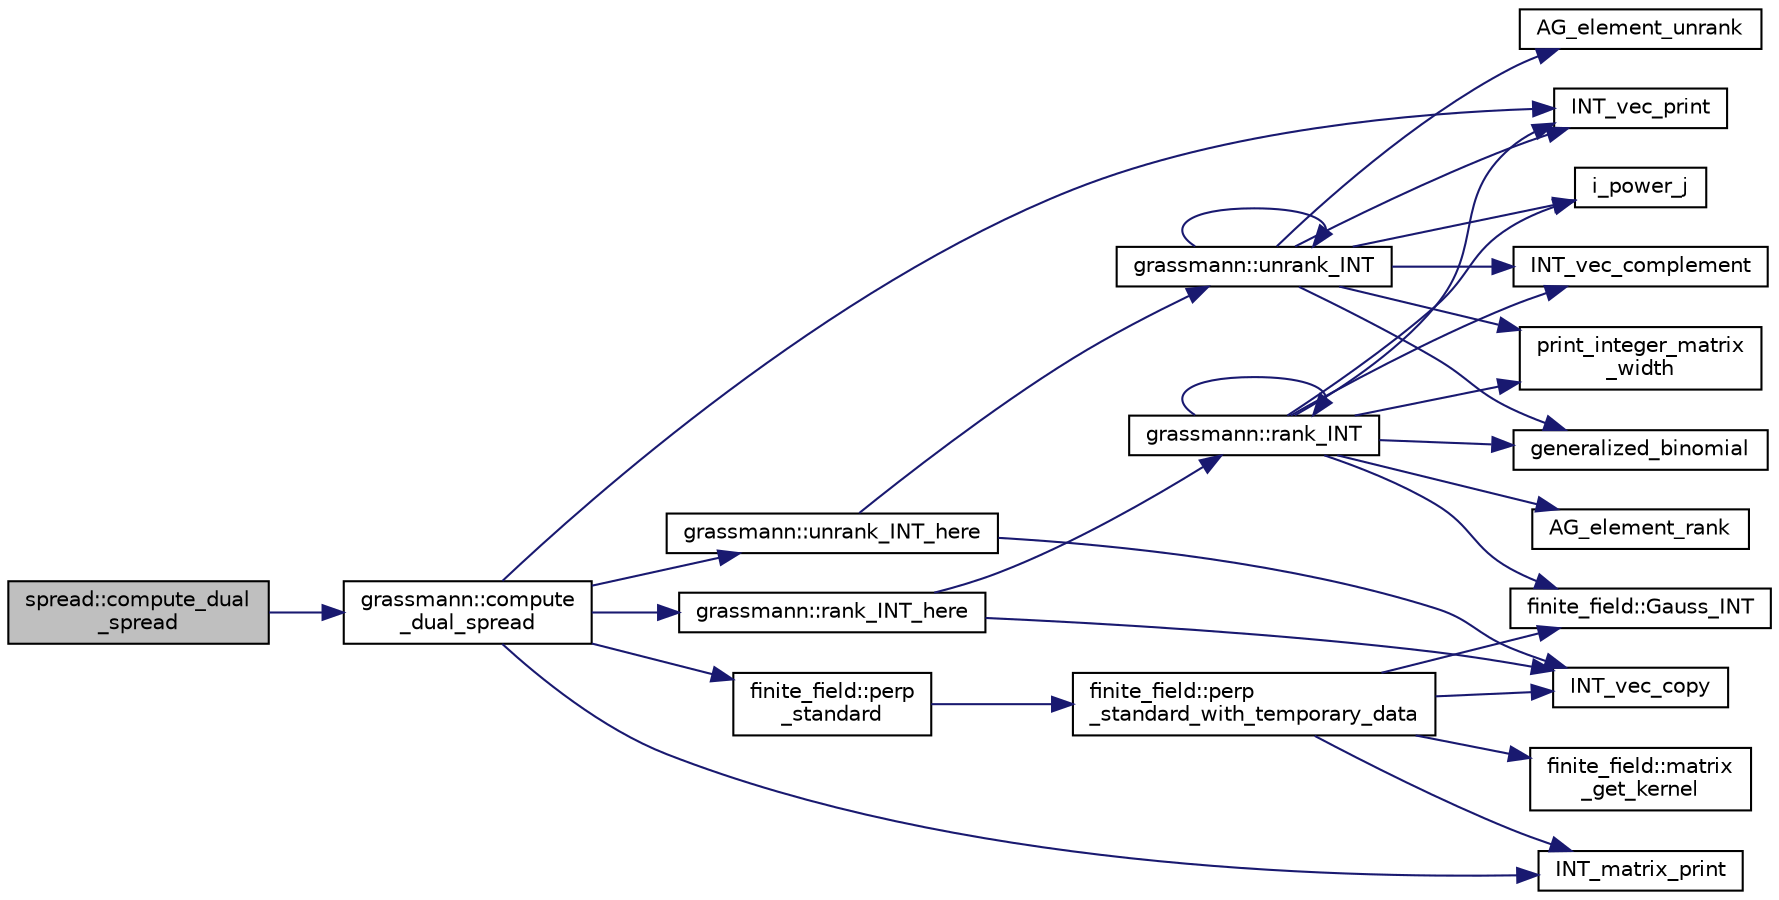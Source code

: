 digraph "spread::compute_dual_spread"
{
  edge [fontname="Helvetica",fontsize="10",labelfontname="Helvetica",labelfontsize="10"];
  node [fontname="Helvetica",fontsize="10",shape=record];
  rankdir="LR";
  Node978 [label="spread::compute_dual\l_spread",height=0.2,width=0.4,color="black", fillcolor="grey75", style="filled", fontcolor="black"];
  Node978 -> Node979 [color="midnightblue",fontsize="10",style="solid",fontname="Helvetica"];
  Node979 [label="grassmann::compute\l_dual_spread",height=0.2,width=0.4,color="black", fillcolor="white", style="filled",URL="$df/d02/classgrassmann.html#af6fd6d1553bae5a487b7ef268e62155b"];
  Node979 -> Node980 [color="midnightblue",fontsize="10",style="solid",fontname="Helvetica"];
  Node980 [label="INT_vec_print",height=0.2,width=0.4,color="black", fillcolor="white", style="filled",URL="$df/dbf/sajeeb_8_c.html#a79a5901af0b47dd0d694109543c027fe"];
  Node979 -> Node981 [color="midnightblue",fontsize="10",style="solid",fontname="Helvetica"];
  Node981 [label="grassmann::unrank_INT_here",height=0.2,width=0.4,color="black", fillcolor="white", style="filled",URL="$df/d02/classgrassmann.html#aa51bb30ed0feb7ad87d500b76e0b3cbe"];
  Node981 -> Node982 [color="midnightblue",fontsize="10",style="solid",fontname="Helvetica"];
  Node982 [label="grassmann::unrank_INT",height=0.2,width=0.4,color="black", fillcolor="white", style="filled",URL="$df/d02/classgrassmann.html#a32079405b95a6da2ba1420567d762d64"];
  Node982 -> Node983 [color="midnightblue",fontsize="10",style="solid",fontname="Helvetica"];
  Node983 [label="generalized_binomial",height=0.2,width=0.4,color="black", fillcolor="white", style="filled",URL="$d2/d7c/combinatorics_8_c.html#a24762dc22e45175d18ec1ec1d2556ae8"];
  Node982 -> Node984 [color="midnightblue",fontsize="10",style="solid",fontname="Helvetica"];
  Node984 [label="i_power_j",height=0.2,width=0.4,color="black", fillcolor="white", style="filled",URL="$de/dc5/algebra__and__number__theory_8h.html#a39b321523e8957d701618bb5cac542b5"];
  Node982 -> Node985 [color="midnightblue",fontsize="10",style="solid",fontname="Helvetica"];
  Node985 [label="AG_element_unrank",height=0.2,width=0.4,color="black", fillcolor="white", style="filled",URL="$d4/d67/geometry_8h.html#a4a33b86c87b2879b97cfa1327abe2885"];
  Node982 -> Node980 [color="midnightblue",fontsize="10",style="solid",fontname="Helvetica"];
  Node982 -> Node982 [color="midnightblue",fontsize="10",style="solid",fontname="Helvetica"];
  Node982 -> Node986 [color="midnightblue",fontsize="10",style="solid",fontname="Helvetica"];
  Node986 [label="INT_vec_complement",height=0.2,width=0.4,color="black", fillcolor="white", style="filled",URL="$d5/db4/io__and__os_8h.html#a2a0a724647575fcd3090c763985eb81a"];
  Node982 -> Node987 [color="midnightblue",fontsize="10",style="solid",fontname="Helvetica"];
  Node987 [label="print_integer_matrix\l_width",height=0.2,width=0.4,color="black", fillcolor="white", style="filled",URL="$d5/db4/io__and__os_8h.html#aa78f3e73fc2179251bd15adbcc31573f"];
  Node981 -> Node988 [color="midnightblue",fontsize="10",style="solid",fontname="Helvetica"];
  Node988 [label="INT_vec_copy",height=0.2,width=0.4,color="black", fillcolor="white", style="filled",URL="$df/dbf/sajeeb_8_c.html#ac2d875e27e009af6ec04d17254d11075"];
  Node979 -> Node989 [color="midnightblue",fontsize="10",style="solid",fontname="Helvetica"];
  Node989 [label="INT_matrix_print",height=0.2,width=0.4,color="black", fillcolor="white", style="filled",URL="$d5/db4/io__and__os_8h.html#afd4180a24bef3a2b584668a4eaf607ff"];
  Node979 -> Node990 [color="midnightblue",fontsize="10",style="solid",fontname="Helvetica"];
  Node990 [label="finite_field::perp\l_standard",height=0.2,width=0.4,color="black", fillcolor="white", style="filled",URL="$df/d5a/classfinite__field.html#a2f5bc92908aea624a8d9179d2a9ba057"];
  Node990 -> Node991 [color="midnightblue",fontsize="10",style="solid",fontname="Helvetica"];
  Node991 [label="finite_field::perp\l_standard_with_temporary_data",height=0.2,width=0.4,color="black", fillcolor="white", style="filled",URL="$df/d5a/classfinite__field.html#aae3cca9b5f19ae969a9c5349d14f41c0"];
  Node991 -> Node988 [color="midnightblue",fontsize="10",style="solid",fontname="Helvetica"];
  Node991 -> Node989 [color="midnightblue",fontsize="10",style="solid",fontname="Helvetica"];
  Node991 -> Node992 [color="midnightblue",fontsize="10",style="solid",fontname="Helvetica"];
  Node992 [label="finite_field::Gauss_INT",height=0.2,width=0.4,color="black", fillcolor="white", style="filled",URL="$df/d5a/classfinite__field.html#adb676d2e80341b53751326e3a58beb11"];
  Node991 -> Node993 [color="midnightblue",fontsize="10",style="solid",fontname="Helvetica"];
  Node993 [label="finite_field::matrix\l_get_kernel",height=0.2,width=0.4,color="black", fillcolor="white", style="filled",URL="$df/d5a/classfinite__field.html#ac45780a927cee936df13d04d30d2d248"];
  Node979 -> Node994 [color="midnightblue",fontsize="10",style="solid",fontname="Helvetica"];
  Node994 [label="grassmann::rank_INT_here",height=0.2,width=0.4,color="black", fillcolor="white", style="filled",URL="$df/d02/classgrassmann.html#aaeab144aec85ec523f5a4d614a86d8d7"];
  Node994 -> Node988 [color="midnightblue",fontsize="10",style="solid",fontname="Helvetica"];
  Node994 -> Node995 [color="midnightblue",fontsize="10",style="solid",fontname="Helvetica"];
  Node995 [label="grassmann::rank_INT",height=0.2,width=0.4,color="black", fillcolor="white", style="filled",URL="$df/d02/classgrassmann.html#a1fa95ce7ecebd48b04c7a0dc75491184"];
  Node995 -> Node987 [color="midnightblue",fontsize="10",style="solid",fontname="Helvetica"];
  Node995 -> Node992 [color="midnightblue",fontsize="10",style="solid",fontname="Helvetica"];
  Node995 -> Node980 [color="midnightblue",fontsize="10",style="solid",fontname="Helvetica"];
  Node995 -> Node986 [color="midnightblue",fontsize="10",style="solid",fontname="Helvetica"];
  Node995 -> Node984 [color="midnightblue",fontsize="10",style="solid",fontname="Helvetica"];
  Node995 -> Node983 [color="midnightblue",fontsize="10",style="solid",fontname="Helvetica"];
  Node995 -> Node995 [color="midnightblue",fontsize="10",style="solid",fontname="Helvetica"];
  Node995 -> Node996 [color="midnightblue",fontsize="10",style="solid",fontname="Helvetica"];
  Node996 [label="AG_element_rank",height=0.2,width=0.4,color="black", fillcolor="white", style="filled",URL="$d4/d67/geometry_8h.html#ab2ac908d07dd8038fd996e26bdc75c17"];
}
